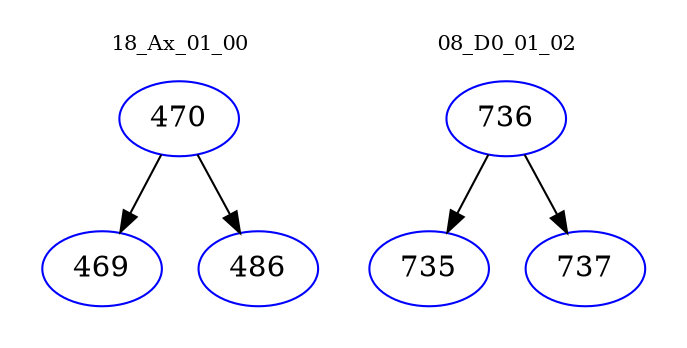 digraph{
subgraph cluster_0 {
color = white
label = "18_Ax_01_00";
fontsize=10;
T0_470 [label="470", color="blue"]
T0_470 -> T0_469 [color="black"]
T0_469 [label="469", color="blue"]
T0_470 -> T0_486 [color="black"]
T0_486 [label="486", color="blue"]
}
subgraph cluster_1 {
color = white
label = "08_D0_01_02";
fontsize=10;
T1_736 [label="736", color="blue"]
T1_736 -> T1_735 [color="black"]
T1_735 [label="735", color="blue"]
T1_736 -> T1_737 [color="black"]
T1_737 [label="737", color="blue"]
}
}
